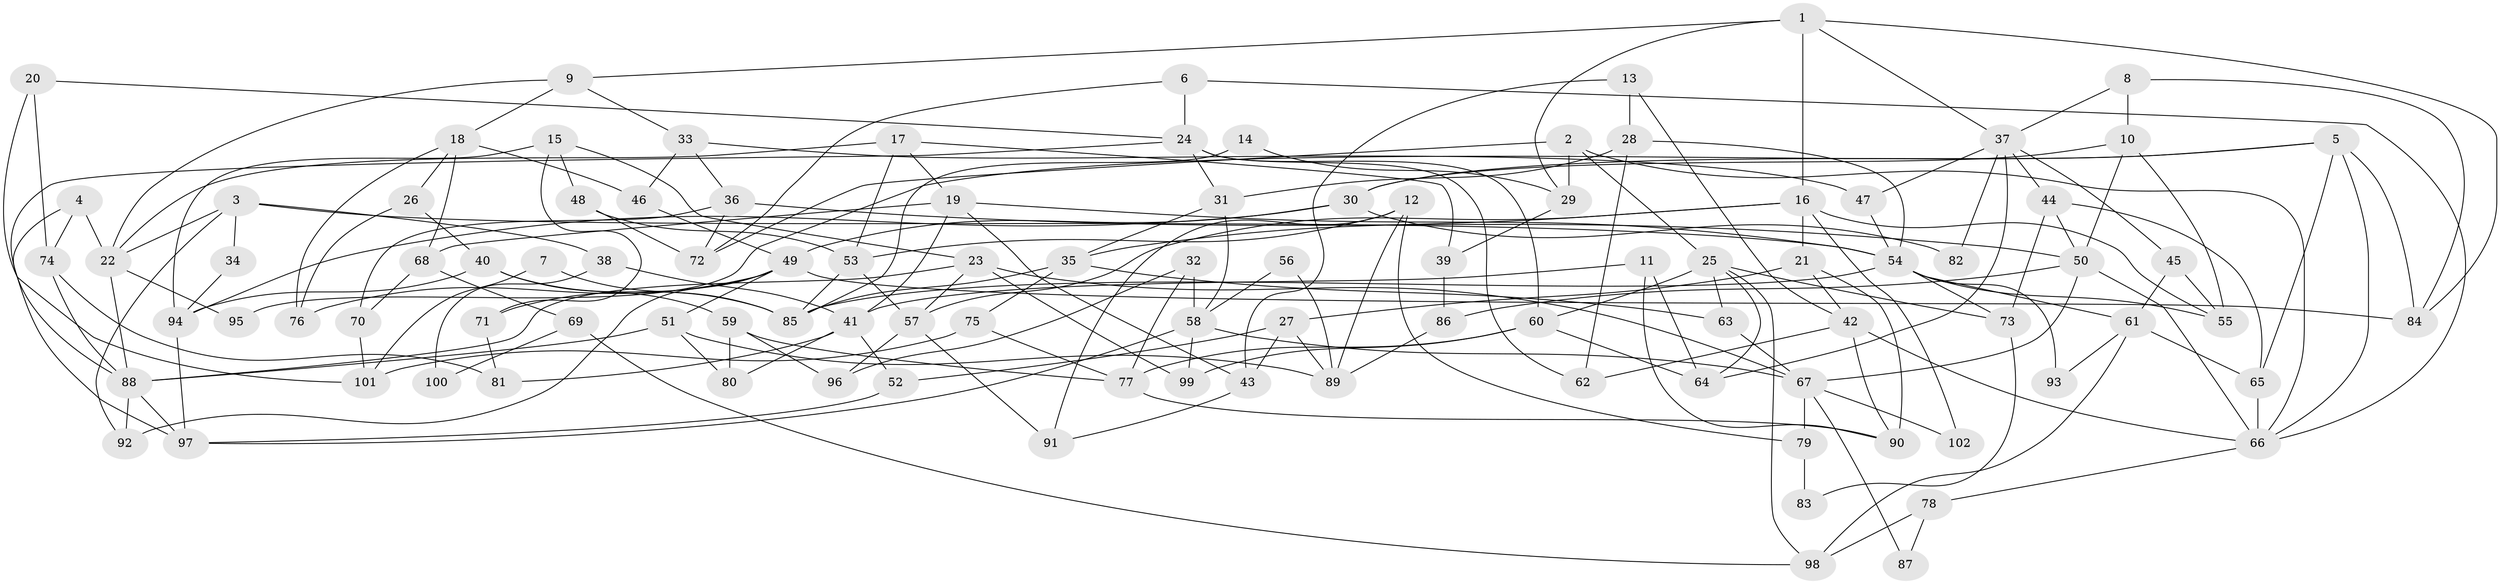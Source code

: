 // coarse degree distribution, {7: 0.07692307692307693, 6: 0.15384615384615385, 3: 0.16923076923076924, 5: 0.23076923076923078, 2: 0.06153846153846154, 8: 0.1076923076923077, 4: 0.16923076923076924, 9: 0.015384615384615385, 10: 0.015384615384615385}
// Generated by graph-tools (version 1.1) at 2025/52/02/27/25 19:52:04]
// undirected, 102 vertices, 204 edges
graph export_dot {
graph [start="1"]
  node [color=gray90,style=filled];
  1;
  2;
  3;
  4;
  5;
  6;
  7;
  8;
  9;
  10;
  11;
  12;
  13;
  14;
  15;
  16;
  17;
  18;
  19;
  20;
  21;
  22;
  23;
  24;
  25;
  26;
  27;
  28;
  29;
  30;
  31;
  32;
  33;
  34;
  35;
  36;
  37;
  38;
  39;
  40;
  41;
  42;
  43;
  44;
  45;
  46;
  47;
  48;
  49;
  50;
  51;
  52;
  53;
  54;
  55;
  56;
  57;
  58;
  59;
  60;
  61;
  62;
  63;
  64;
  65;
  66;
  67;
  68;
  69;
  70;
  71;
  72;
  73;
  74;
  75;
  76;
  77;
  78;
  79;
  80;
  81;
  82;
  83;
  84;
  85;
  86;
  87;
  88;
  89;
  90;
  91;
  92;
  93;
  94;
  95;
  96;
  97;
  98;
  99;
  100;
  101;
  102;
  1 -- 16;
  1 -- 9;
  1 -- 29;
  1 -- 37;
  1 -- 84;
  2 -- 25;
  2 -- 66;
  2 -- 29;
  2 -- 72;
  3 -- 22;
  3 -- 92;
  3 -- 34;
  3 -- 38;
  3 -- 54;
  4 -- 74;
  4 -- 97;
  4 -- 22;
  5 -- 66;
  5 -- 65;
  5 -- 30;
  5 -- 84;
  5 -- 95;
  6 -- 24;
  6 -- 66;
  6 -- 72;
  7 -- 101;
  7 -- 85;
  8 -- 84;
  8 -- 10;
  8 -- 37;
  9 -- 22;
  9 -- 33;
  9 -- 18;
  10 -- 30;
  10 -- 50;
  10 -- 55;
  11 -- 64;
  11 -- 41;
  11 -- 90;
  12 -- 53;
  12 -- 91;
  12 -- 79;
  12 -- 89;
  13 -- 42;
  13 -- 28;
  13 -- 43;
  14 -- 29;
  14 -- 85;
  15 -- 48;
  15 -- 94;
  15 -- 23;
  15 -- 71;
  16 -- 21;
  16 -- 55;
  16 -- 35;
  16 -- 57;
  16 -- 102;
  17 -- 53;
  17 -- 22;
  17 -- 19;
  17 -- 39;
  18 -- 46;
  18 -- 26;
  18 -- 68;
  18 -- 76;
  19 -- 54;
  19 -- 41;
  19 -- 43;
  19 -- 68;
  20 -- 74;
  20 -- 101;
  20 -- 24;
  21 -- 27;
  21 -- 42;
  21 -- 90;
  22 -- 88;
  22 -- 95;
  23 -- 88;
  23 -- 57;
  23 -- 67;
  23 -- 99;
  24 -- 60;
  24 -- 31;
  24 -- 62;
  24 -- 88;
  25 -- 60;
  25 -- 63;
  25 -- 64;
  25 -- 73;
  25 -- 98;
  26 -- 76;
  26 -- 40;
  27 -- 43;
  27 -- 89;
  27 -- 52;
  28 -- 31;
  28 -- 54;
  28 -- 62;
  29 -- 39;
  30 -- 94;
  30 -- 49;
  30 -- 82;
  31 -- 58;
  31 -- 35;
  32 -- 96;
  32 -- 58;
  32 -- 77;
  33 -- 47;
  33 -- 36;
  33 -- 46;
  34 -- 94;
  35 -- 63;
  35 -- 75;
  35 -- 85;
  36 -- 50;
  36 -- 72;
  36 -- 70;
  37 -- 44;
  37 -- 45;
  37 -- 47;
  37 -- 64;
  37 -- 82;
  38 -- 41;
  38 -- 100;
  39 -- 86;
  40 -- 85;
  40 -- 59;
  40 -- 94;
  41 -- 80;
  41 -- 52;
  41 -- 81;
  42 -- 90;
  42 -- 62;
  42 -- 66;
  43 -- 91;
  44 -- 50;
  44 -- 65;
  44 -- 73;
  45 -- 55;
  45 -- 61;
  46 -- 49;
  47 -- 54;
  48 -- 53;
  48 -- 72;
  49 -- 84;
  49 -- 51;
  49 -- 71;
  49 -- 76;
  49 -- 92;
  50 -- 66;
  50 -- 86;
  50 -- 67;
  51 -- 88;
  51 -- 80;
  51 -- 89;
  52 -- 97;
  53 -- 85;
  53 -- 57;
  54 -- 73;
  54 -- 55;
  54 -- 61;
  54 -- 85;
  54 -- 93;
  56 -- 89;
  56 -- 58;
  57 -- 91;
  57 -- 96;
  58 -- 99;
  58 -- 67;
  58 -- 97;
  59 -- 77;
  59 -- 80;
  59 -- 96;
  60 -- 64;
  60 -- 77;
  60 -- 99;
  61 -- 65;
  61 -- 93;
  61 -- 98;
  63 -- 67;
  65 -- 66;
  66 -- 78;
  67 -- 79;
  67 -- 87;
  67 -- 102;
  68 -- 69;
  68 -- 70;
  69 -- 98;
  69 -- 100;
  70 -- 101;
  71 -- 81;
  73 -- 83;
  74 -- 81;
  74 -- 88;
  75 -- 77;
  75 -- 101;
  77 -- 90;
  78 -- 98;
  78 -- 87;
  79 -- 83;
  86 -- 89;
  88 -- 97;
  88 -- 92;
  94 -- 97;
}
